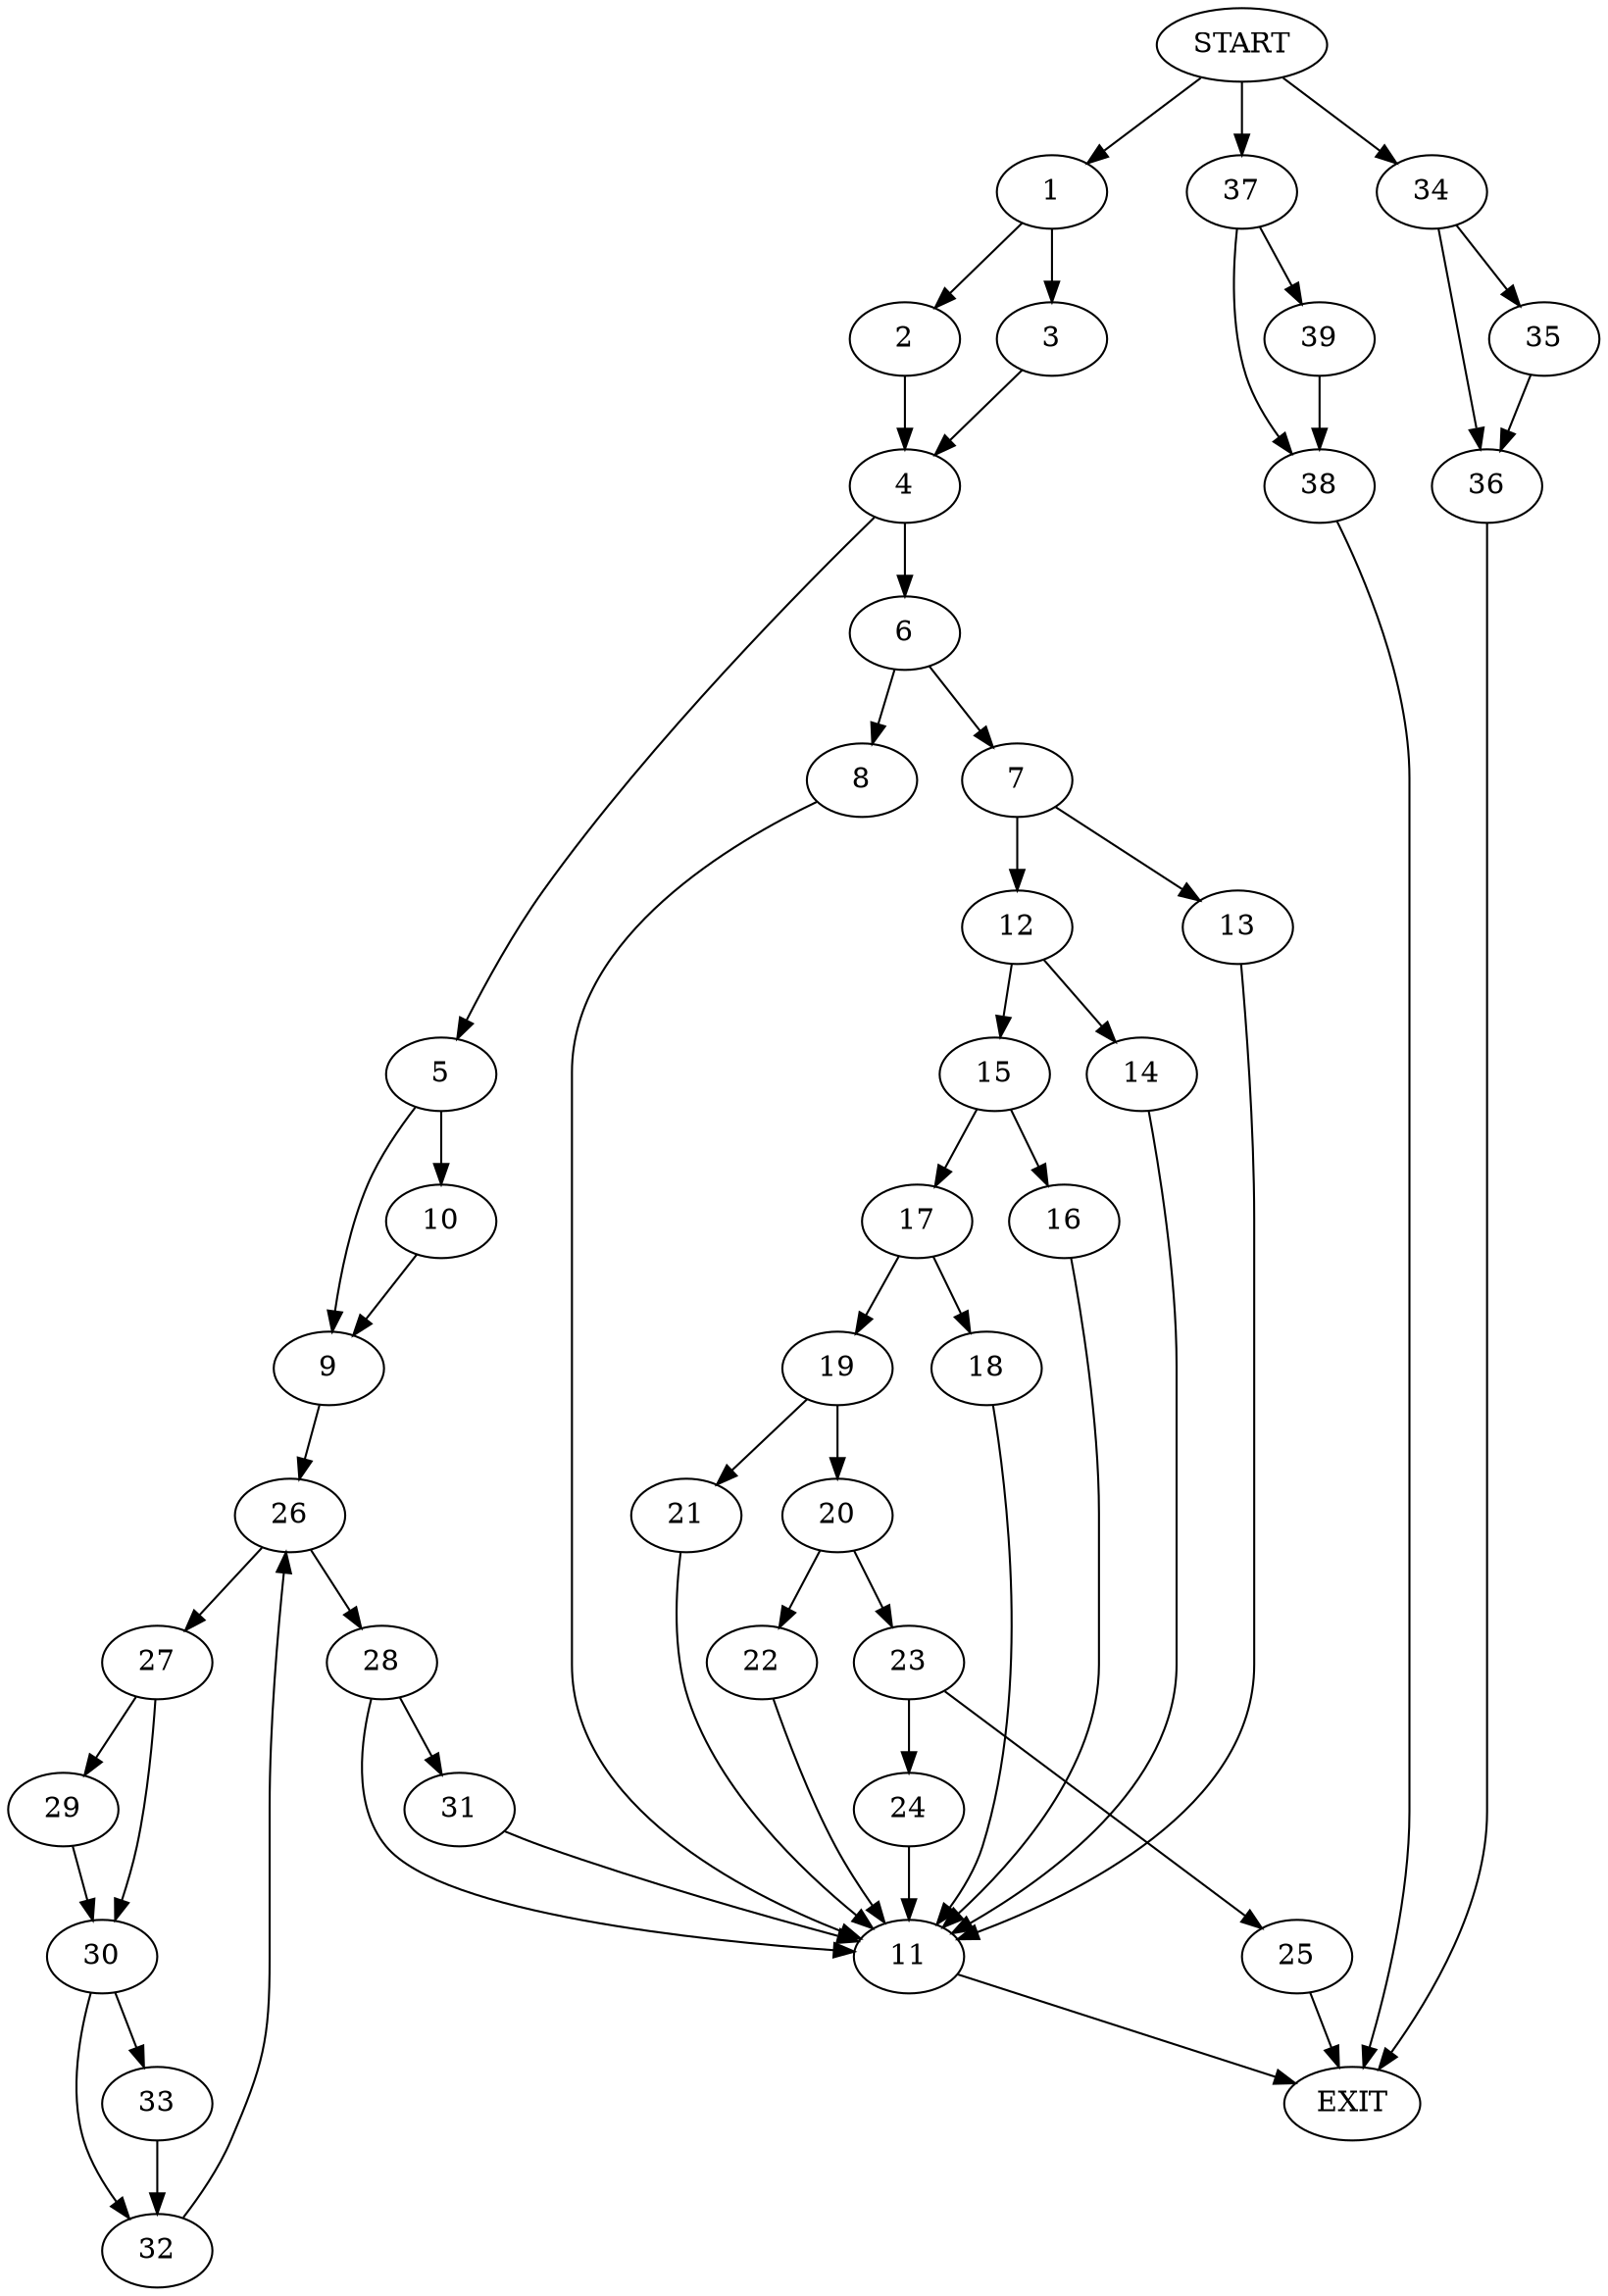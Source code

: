digraph {
0 [label="START"]
40 [label="EXIT"]
0 -> 1
1 -> 2
1 -> 3
3 -> 4
2 -> 4
4 -> 5
4 -> 6
6 -> 7
6 -> 8
5 -> 9
5 -> 10
8 -> 11
7 -> 12
7 -> 13
11 -> 40
12 -> 14
12 -> 15
13 -> 11
14 -> 11
15 -> 16
15 -> 17
17 -> 18
17 -> 19
16 -> 11
18 -> 11
19 -> 20
19 -> 21
20 -> 22
20 -> 23
21 -> 11
23 -> 24
23 -> 25
22 -> 11
24 -> 11
25 -> 40
9 -> 26
10 -> 9
26 -> 27
26 -> 28
27 -> 29
27 -> 30
28 -> 11
28 -> 31
29 -> 30
30 -> 32
30 -> 33
33 -> 32
32 -> 26
0 -> 34
34 -> 35
34 -> 36
35 -> 36
36 -> 40
31 -> 11
0 -> 37
37 -> 38
37 -> 39
38 -> 40
39 -> 38
}
